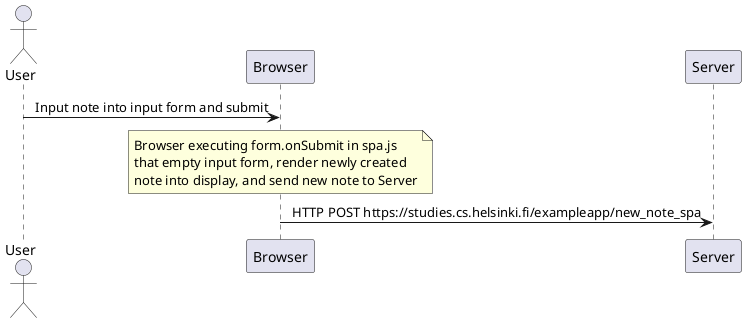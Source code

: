@startuml /new_note_spa diagram
skinparam sequenceMessageAlign center
actor User
User->Browser: Input note into input form and submit

note over Browser
Browser executing form.onSubmit in spa.js
that empty input form, render newly created 
note into display, and send new note to Server
end note

Browser->Server: HTTP POST https://studies.cs.helsinki.fi/exampleapp/new_note_spa
@enduml
